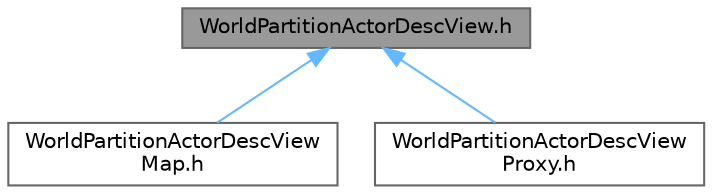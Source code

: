 digraph "WorldPartitionActorDescView.h"
{
 // INTERACTIVE_SVG=YES
 // LATEX_PDF_SIZE
  bgcolor="transparent";
  edge [fontname=Helvetica,fontsize=10,labelfontname=Helvetica,labelfontsize=10];
  node [fontname=Helvetica,fontsize=10,shape=box,height=0.2,width=0.4];
  Node1 [id="Node000001",label="WorldPartitionActorDescView.h",height=0.2,width=0.4,color="gray40", fillcolor="grey60", style="filled", fontcolor="black",tooltip=" "];
  Node1 -> Node2 [id="edge1_Node000001_Node000002",dir="back",color="steelblue1",style="solid",tooltip=" "];
  Node2 [id="Node000002",label="WorldPartitionActorDescView\lMap.h",height=0.2,width=0.4,color="grey40", fillcolor="white", style="filled",URL="$df/d78/WorldPartitionActorDescViewMap_8h.html",tooltip=" "];
  Node1 -> Node3 [id="edge2_Node000001_Node000003",dir="back",color="steelblue1",style="solid",tooltip=" "];
  Node3 [id="Node000003",label="WorldPartitionActorDescView\lProxy.h",height=0.2,width=0.4,color="grey40", fillcolor="white", style="filled",URL="$d8/d0e/WorldPartitionActorDescViewProxy_8h.html",tooltip=" "];
}
